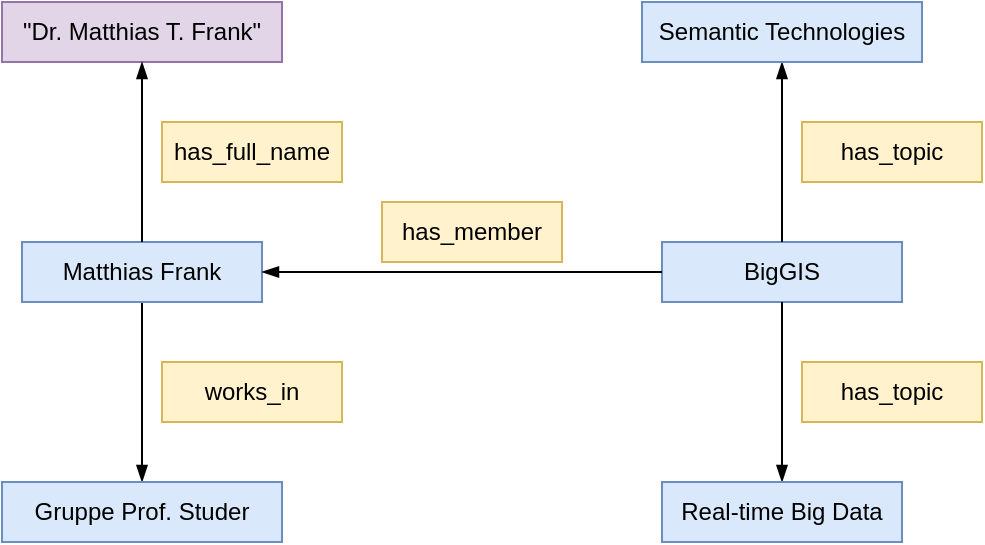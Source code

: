 <mxfile version="14.1.8" type="device"><diagram id="lhYZfmnaPT29qH0Areoa" name="Page-1"><mxGraphModel dx="1106" dy="1003" grid="1" gridSize="10" guides="1" tooltips="1" connect="1" arrows="1" fold="1" page="1" pageScale="1" pageWidth="1169" pageHeight="827" math="0" shadow="0"><root><mxCell id="0"/><mxCell id="1" parent="0"/><mxCell id="VH7T41oEbQFxYi0Ji8Kf-1" style="edgeStyle=none;rounded=0;comic=0;orthogonalLoop=1;jettySize=auto;html=1;endArrow=blockThin;endFill=1;strokeWidth=1;fontSize=12;fontColor=#0000FF;" parent="1" source="VH7T41oEbQFxYi0Ji8Kf-2" target="VH7T41oEbQFxYi0Ji8Kf-3" edge="1"><mxGeometry relative="1" as="geometry"><mxPoint x="420" y="240" as="targetPoint"/></mxGeometry></mxCell><mxCell id="VH7T41oEbQFxYi0Ji8Kf-2" value="Matthias Frank" style="rounded=0;whiteSpace=wrap;html=1;shadow=0;glass=0;strokeColor=#6c8ebf;strokeWidth=1;fontSize=12;align=center;fillColor=#dae8fc;fontStyle=0" parent="1" vertex="1"><mxGeometry x="140" y="290" width="120" height="30" as="geometry"/></mxCell><mxCell id="VH7T41oEbQFxYi0Ji8Kf-3" value="Gruppe Prof. Studer" style="rounded=0;whiteSpace=wrap;html=1;shadow=0;glass=0;strokeColor=#6c8ebf;strokeWidth=1;fontSize=12;align=center;fillColor=#dae8fc;fontStyle=0" parent="1" vertex="1"><mxGeometry x="130" y="410" width="140" height="30" as="geometry"/></mxCell><mxCell id="VH7T41oEbQFxYi0Ji8Kf-4" value="works_in" style="rounded=0;whiteSpace=wrap;html=1;shadow=0;glass=0;strokeColor=#d6b656;strokeWidth=1;fontSize=12;align=center;fillColor=#fff2cc;fontStyle=0" parent="1" vertex="1"><mxGeometry x="210" y="350" width="90" height="30" as="geometry"/></mxCell><mxCell id="VH7T41oEbQFxYi0Ji8Kf-5" value="BigGIS" style="rounded=0;whiteSpace=wrap;html=1;shadow=0;glass=0;strokeColor=#6c8ebf;strokeWidth=1;fontSize=12;align=center;fillColor=#dae8fc;fontStyle=0" parent="1" vertex="1"><mxGeometry x="460" y="290" width="120" height="30" as="geometry"/></mxCell><mxCell id="VH7T41oEbQFxYi0Ji8Kf-6" style="edgeStyle=none;rounded=0;comic=0;orthogonalLoop=1;jettySize=auto;html=1;endArrow=blockThin;endFill=1;strokeWidth=1;fontSize=12;fontColor=#0000FF;" parent="1" source="VH7T41oEbQFxYi0Ji8Kf-5" target="VH7T41oEbQFxYi0Ji8Kf-2" edge="1"><mxGeometry relative="1" as="geometry"><mxPoint x="230" y="440" as="targetPoint"/><mxPoint x="360" y="350" as="sourcePoint"/></mxGeometry></mxCell><mxCell id="VH7T41oEbQFxYi0Ji8Kf-7" value="has_member" style="rounded=0;whiteSpace=wrap;html=1;shadow=0;glass=0;strokeColor=#d6b656;strokeWidth=1;fontSize=12;align=center;fillColor=#fff2cc;fontStyle=0" parent="1" vertex="1"><mxGeometry x="320" y="270" width="90" height="30" as="geometry"/></mxCell><mxCell id="VH7T41oEbQFxYi0Ji8Kf-8" style="edgeStyle=none;rounded=0;comic=0;orthogonalLoop=1;jettySize=auto;html=1;endArrow=blockThin;endFill=1;strokeWidth=1;fontSize=12;fontColor=#0000FF;" parent="1" source="VH7T41oEbQFxYi0Ji8Kf-5" target="VH7T41oEbQFxYi0Ji8Kf-14" edge="1"><mxGeometry relative="1" as="geometry"><mxPoint x="590" y="410" as="targetPoint"/><mxPoint x="560" y="400" as="sourcePoint"/></mxGeometry></mxCell><mxCell id="VH7T41oEbQFxYi0Ji8Kf-9" style="edgeStyle=none;rounded=0;comic=0;orthogonalLoop=1;jettySize=auto;html=1;endArrow=blockThin;endFill=1;strokeWidth=1;fontSize=12;fontColor=#0000FF;" parent="1" source="VH7T41oEbQFxYi0Ji8Kf-5" target="VH7T41oEbQFxYi0Ji8Kf-10" edge="1"><mxGeometry relative="1" as="geometry"><mxPoint x="320" y="325" as="targetPoint"/><mxPoint x="480" y="325" as="sourcePoint"/></mxGeometry></mxCell><mxCell id="VH7T41oEbQFxYi0Ji8Kf-10" value="Semantic Technologies" style="rounded=0;whiteSpace=wrap;html=1;shadow=0;glass=0;strokeColor=#6c8ebf;strokeWidth=1;fontSize=12;align=center;fillColor=#dae8fc;fontStyle=0" parent="1" vertex="1"><mxGeometry x="450" y="170" width="140" height="30" as="geometry"/></mxCell><mxCell id="VH7T41oEbQFxYi0Ji8Kf-11" value="has_topic" style="rounded=0;whiteSpace=wrap;html=1;shadow=0;glass=0;strokeColor=#d6b656;strokeWidth=1;fontSize=12;align=center;fillColor=#fff2cc;fontStyle=0" parent="1" vertex="1"><mxGeometry x="530" y="350" width="90" height="30" as="geometry"/></mxCell><mxCell id="VH7T41oEbQFxYi0Ji8Kf-13" value="has_topic" style="rounded=0;whiteSpace=wrap;html=1;shadow=0;glass=0;strokeColor=#d6b656;strokeWidth=1;fontSize=12;align=center;fillColor=#fff2cc;fontStyle=0" parent="1" vertex="1"><mxGeometry x="530" y="230" width="90" height="30" as="geometry"/></mxCell><mxCell id="VH7T41oEbQFxYi0Ji8Kf-14" value="Real-time Big Data" style="rounded=0;whiteSpace=wrap;html=1;shadow=0;glass=0;strokeColor=#6c8ebf;strokeWidth=1;fontSize=12;align=center;fillColor=#dae8fc;fontStyle=0" parent="1" vertex="1"><mxGeometry x="460" y="410" width="120" height="30" as="geometry"/></mxCell><mxCell id="gODu_Y3EC4PpoW_TRrE4-1" value="&quot;Dr. Matthias T. Frank&quot;" style="rounded=0;whiteSpace=wrap;html=1;shadow=0;glass=0;strokeColor=#9673a6;strokeWidth=1;fontSize=12;align=center;fillColor=#e1d5e7;fontStyle=0" vertex="1" parent="1"><mxGeometry x="130" y="170" width="140" height="30" as="geometry"/></mxCell><mxCell id="gODu_Y3EC4PpoW_TRrE4-2" style="edgeStyle=none;rounded=0;comic=0;orthogonalLoop=1;jettySize=auto;html=1;endArrow=blockThin;endFill=1;strokeWidth=1;fontSize=12;fontColor=#0000FF;exitX=0.5;exitY=0;exitDx=0;exitDy=0;" edge="1" parent="1" source="VH7T41oEbQFxYi0Ji8Kf-2" target="gODu_Y3EC4PpoW_TRrE4-1"><mxGeometry relative="1" as="geometry"><mxPoint x="530" y="210" as="targetPoint"/><mxPoint x="530" y="300" as="sourcePoint"/></mxGeometry></mxCell><mxCell id="gODu_Y3EC4PpoW_TRrE4-3" value="has_full_name" style="rounded=0;whiteSpace=wrap;html=1;shadow=0;glass=0;strokeColor=#d6b656;strokeWidth=1;fontSize=12;align=center;fillColor=#fff2cc;fontStyle=0" vertex="1" parent="1"><mxGeometry x="210" y="230" width="90" height="30" as="geometry"/></mxCell></root></mxGraphModel></diagram></mxfile>
